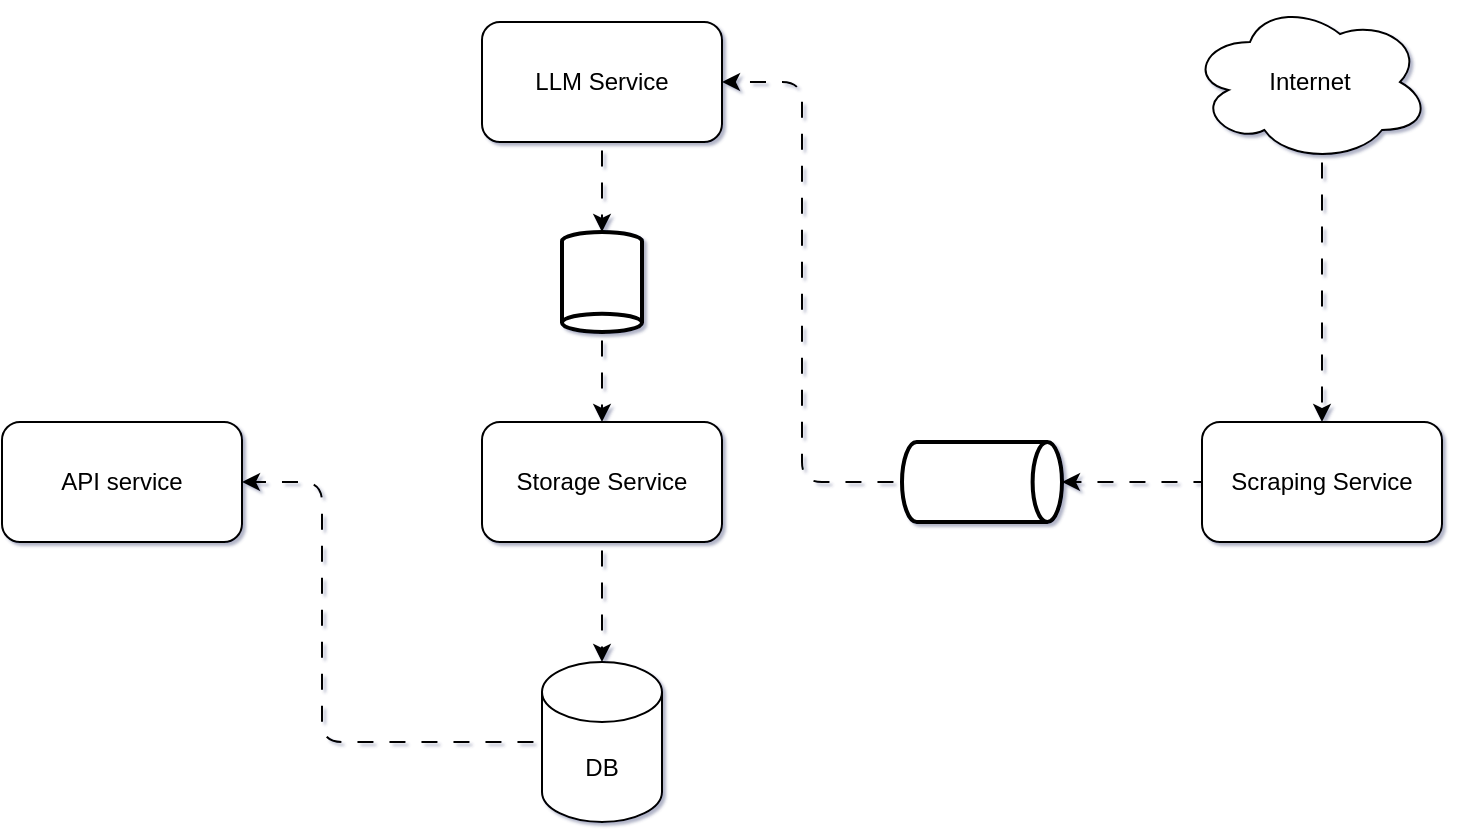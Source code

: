 <mxfile>
    <diagram id="TMrw-F6S4Qe7x_bkkNfX" name="Page-1">
        <mxGraphModel dx="1116" dy="610" grid="1" gridSize="10" guides="1" tooltips="1" connect="1" arrows="1" fold="1" page="1" pageScale="1" pageWidth="850" pageHeight="1100" background="none" math="0" shadow="1">
            <root>
                <mxCell id="0"/>
                <mxCell id="1" parent="0"/>
                <mxCell id="19" style="edgeStyle=none;html=1;exitX=1;exitY=0.5;exitDx=0;exitDy=0;orthogonalLoop=0;flowAnimation=1;" parent="1" source="2" target="18" edge="1">
                    <mxGeometry relative="1" as="geometry"/>
                </mxCell>
                <mxCell id="2" value="Scraping Service" style="rounded=1;whiteSpace=wrap;html=1;" parent="1" vertex="1">
                    <mxGeometry x="680" y="290" width="120" height="60" as="geometry"/>
                </mxCell>
                <mxCell id="3" value="LLM Service" style="rounded=1;whiteSpace=wrap;html=1;" parent="1" vertex="1">
                    <mxGeometry x="320" y="90" width="120" height="60" as="geometry"/>
                </mxCell>
                <mxCell id="16" style="edgeStyle=none;html=1;exitX=0;exitY=0.5;exitDx=0;exitDy=0;exitPerimeter=0;entryX=1;entryY=0.5;entryDx=0;entryDy=0;orthogonalLoop=0;flowAnimation=1;" parent="1" source="5" target="6" edge="1">
                    <mxGeometry relative="1" as="geometry">
                        <Array as="points">
                            <mxPoint x="240" y="450"/>
                            <mxPoint x="240" y="320"/>
                        </Array>
                    </mxGeometry>
                </mxCell>
                <mxCell id="5" value="DB" style="shape=cylinder3;whiteSpace=wrap;html=1;boundedLbl=1;backgroundOutline=1;size=15;" parent="1" vertex="1">
                    <mxGeometry x="350" y="410" width="60" height="80" as="geometry"/>
                </mxCell>
                <mxCell id="6" value="API service" style="rounded=1;whiteSpace=wrap;html=1;" parent="1" vertex="1">
                    <mxGeometry x="80" y="290" width="120" height="60" as="geometry"/>
                </mxCell>
                <mxCell id="41" style="edgeStyle=none;html=1;exitX=0;exitY=0.5;exitDx=0;exitDy=0;exitPerimeter=0;entryX=1;entryY=0.5;entryDx=0;entryDy=0;orthogonalLoop=0;flowAnimation=1;" edge="1" parent="1" source="18" target="3">
                    <mxGeometry relative="1" as="geometry">
                        <Array as="points">
                            <mxPoint x="480" y="320"/>
                            <mxPoint x="480" y="120"/>
                        </Array>
                    </mxGeometry>
                </mxCell>
                <mxCell id="18" value="" style="strokeWidth=2;html=1;shape=mxgraph.flowchart.direct_data;whiteSpace=wrap;" parent="1" vertex="1">
                    <mxGeometry x="530" y="300" width="80" height="40" as="geometry"/>
                </mxCell>
                <mxCell id="36" style="edgeStyle=none;html=1;exitX=0.55;exitY=0.95;exitDx=0;exitDy=0;exitPerimeter=0;entryX=0.5;entryY=0;entryDx=0;entryDy=0;orthogonalLoop=0;fixDash=0;noJump=0;comic=0;flowAnimation=1;" edge="1" parent="1" source="33" target="2">
                    <mxGeometry relative="1" as="geometry"/>
                </mxCell>
                <mxCell id="33" value="Internet" style="ellipse;shape=cloud;whiteSpace=wrap;html=1;" vertex="1" parent="1">
                    <mxGeometry x="674" y="80" width="120" height="80" as="geometry"/>
                </mxCell>
                <mxCell id="39" value="Storage Service" style="rounded=1;whiteSpace=wrap;html=1;" vertex="1" parent="1">
                    <mxGeometry x="320" y="290" width="120" height="60" as="geometry"/>
                </mxCell>
                <mxCell id="44" style="edgeStyle=none;html=1;exitX=1;exitY=0.5;exitDx=0;exitDy=0;exitPerimeter=0;orthogonalLoop=0;flowAnimation=1;" edge="1" parent="1" source="42" target="39">
                    <mxGeometry relative="1" as="geometry"/>
                </mxCell>
                <mxCell id="42" value="" style="strokeWidth=2;html=1;shape=mxgraph.flowchart.direct_data;whiteSpace=wrap;rotation=90;" vertex="1" parent="1">
                    <mxGeometry x="355" y="200" width="50" height="40" as="geometry"/>
                </mxCell>
                <mxCell id="43" style="edgeStyle=none;html=1;exitX=0.5;exitY=1;exitDx=0;exitDy=0;entryX=0;entryY=0.5;entryDx=0;entryDy=0;entryPerimeter=0;orthogonalLoop=0;flowAnimation=1;" edge="1" parent="1" source="3" target="42">
                    <mxGeometry relative="1" as="geometry"/>
                </mxCell>
                <mxCell id="45" style="edgeStyle=none;html=1;exitX=0.5;exitY=1;exitDx=0;exitDy=0;entryX=0.5;entryY=0;entryDx=0;entryDy=0;entryPerimeter=0;orthogonalLoop=0;flowAnimation=1;" edge="1" parent="1" source="39" target="5">
                    <mxGeometry relative="1" as="geometry"/>
                </mxCell>
            </root>
        </mxGraphModel>
    </diagram>
</mxfile>